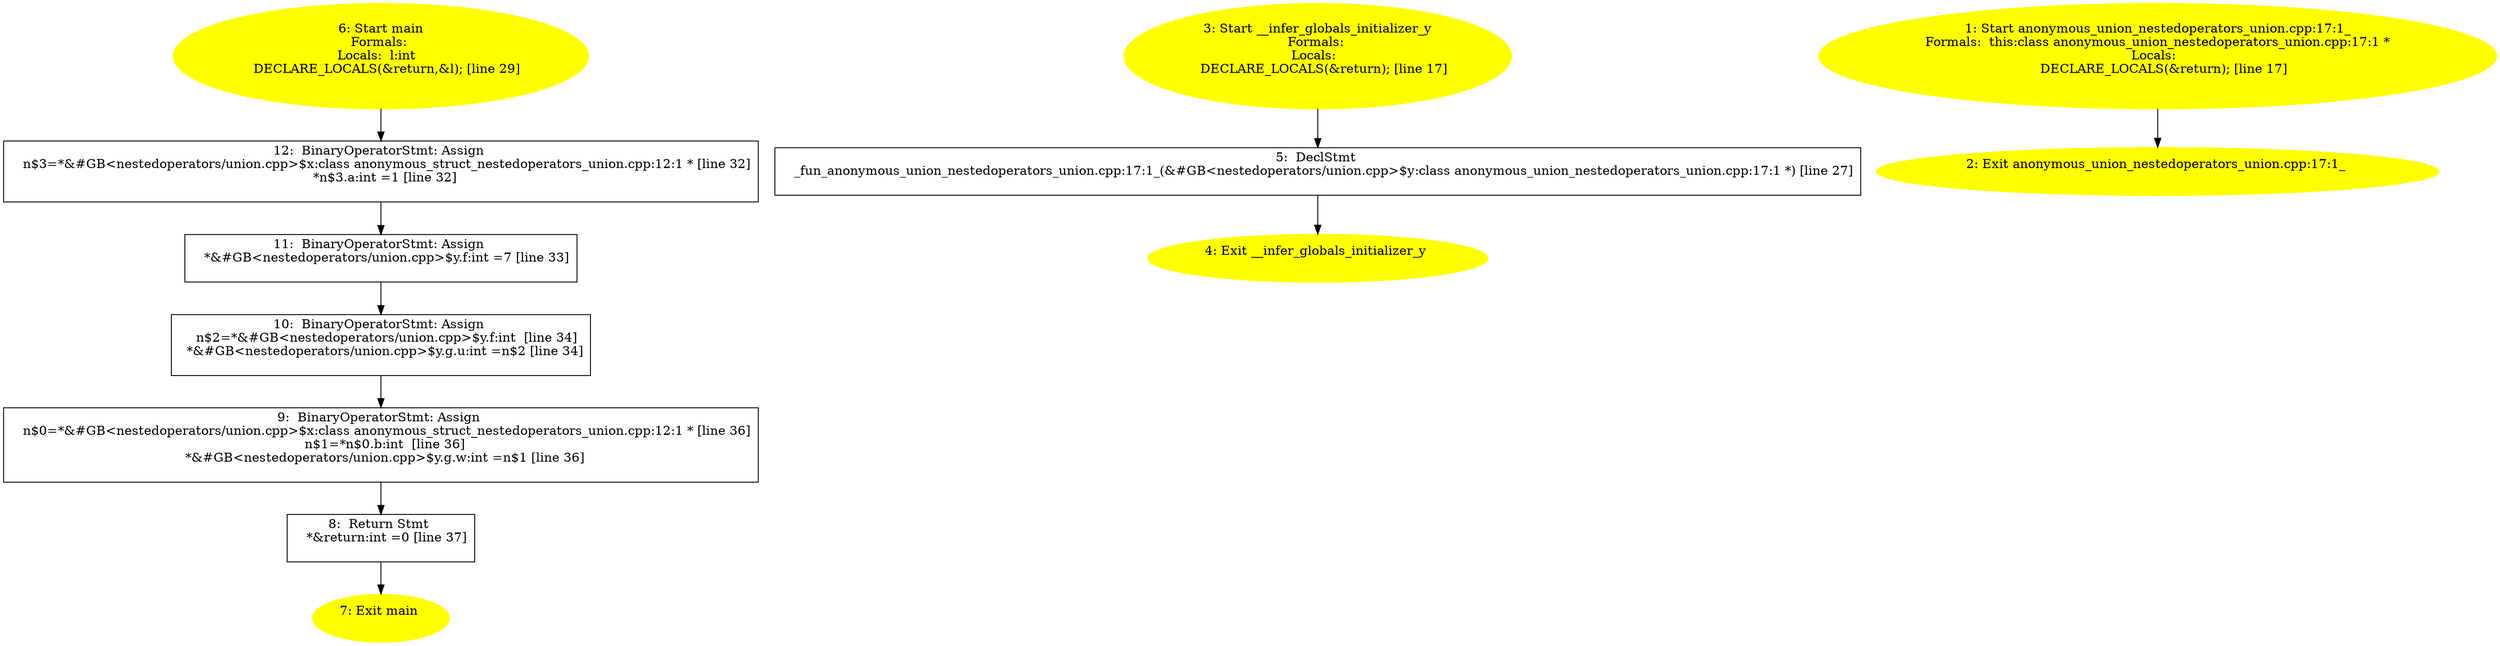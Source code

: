 /* @generated */
digraph iCFG {
12 [label="12:  BinaryOperatorStmt: Assign \n   n$3=*&#GB<nestedoperators/union.cpp>$x:class anonymous_struct_nestedoperators_union.cpp:12:1 * [line 32]\n  *n$3.a:int =1 [line 32]\n " shape="box"]
	

	 12 -> 11 ;
11 [label="11:  BinaryOperatorStmt: Assign \n   *&#GB<nestedoperators/union.cpp>$y.f:int =7 [line 33]\n " shape="box"]
	

	 11 -> 10 ;
10 [label="10:  BinaryOperatorStmt: Assign \n   n$2=*&#GB<nestedoperators/union.cpp>$y.f:int  [line 34]\n  *&#GB<nestedoperators/union.cpp>$y.g.u:int =n$2 [line 34]\n " shape="box"]
	

	 10 -> 9 ;
9 [label="9:  BinaryOperatorStmt: Assign \n   n$0=*&#GB<nestedoperators/union.cpp>$x:class anonymous_struct_nestedoperators_union.cpp:12:1 * [line 36]\n  n$1=*n$0.b:int  [line 36]\n  *&#GB<nestedoperators/union.cpp>$y.g.w:int =n$1 [line 36]\n " shape="box"]
	

	 9 -> 8 ;
8 [label="8:  Return Stmt \n   *&return:int =0 [line 37]\n " shape="box"]
	

	 8 -> 7 ;
7 [label="7: Exit main \n  " color=yellow style=filled]
	

6 [label="6: Start main\nFormals: \nLocals:  l:int  \n   DECLARE_LOCALS(&return,&l); [line 29]\n " color=yellow style=filled]
	

	 6 -> 12 ;
5 [label="5:  DeclStmt \n   _fun_anonymous_union_nestedoperators_union.cpp:17:1_(&#GB<nestedoperators/union.cpp>$y:class anonymous_union_nestedoperators_union.cpp:17:1 *) [line 27]\n " shape="box"]
	

	 5 -> 4 ;
4 [label="4: Exit __infer_globals_initializer_y \n  " color=yellow style=filled]
	

3 [label="3: Start __infer_globals_initializer_y\nFormals: \nLocals:  \n   DECLARE_LOCALS(&return); [line 17]\n " color=yellow style=filled]
	

	 3 -> 5 ;
2 [label="2: Exit anonymous_union_nestedoperators_union.cpp:17:1_ \n  " color=yellow style=filled]
	

1 [label="1: Start anonymous_union_nestedoperators_union.cpp:17:1_\nFormals:  this:class anonymous_union_nestedoperators_union.cpp:17:1 *\nLocals:  \n   DECLARE_LOCALS(&return); [line 17]\n " color=yellow style=filled]
	

	 1 -> 2 ;
}
